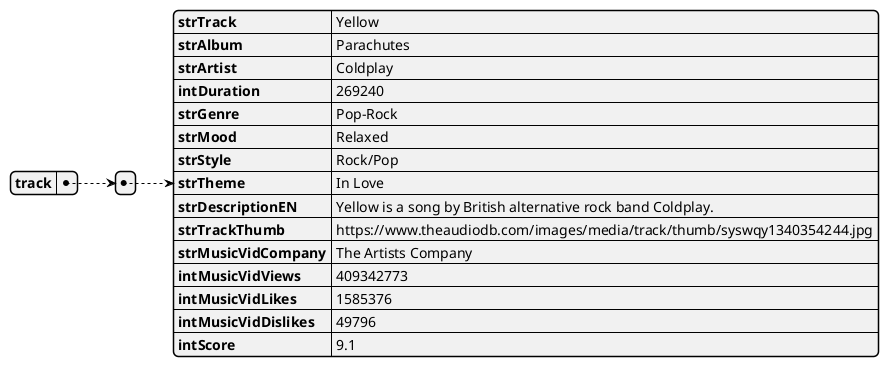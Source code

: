 @startjson music
{
    "track": [
        {
            "strTrack": "Yellow",
            "strAlbum": "Parachutes",
            "strArtist": "Coldplay",
            "intDuration": "269240",
            "strGenre": "Pop-Rock",
            "strMood": "Relaxed",
            "strStyle": "Rock/Pop",
            "strTheme": "In Love",
            "strDescriptionEN": "Yellow is a song by British alternative rock band Coldplay.",
            "strTrackThumb": "https://www.theaudiodb.com/images/media/track/thumb/syswqy1340354244.jpg",
            "strMusicVidCompany": "The Artists Company",
            "intMusicVidViews": "409342773",
            "intMusicVidLikes": "1585376",
            "intMusicVidDislikes": "49796",
            "intScore": "9.1"
        }
    ]
}
@endjson